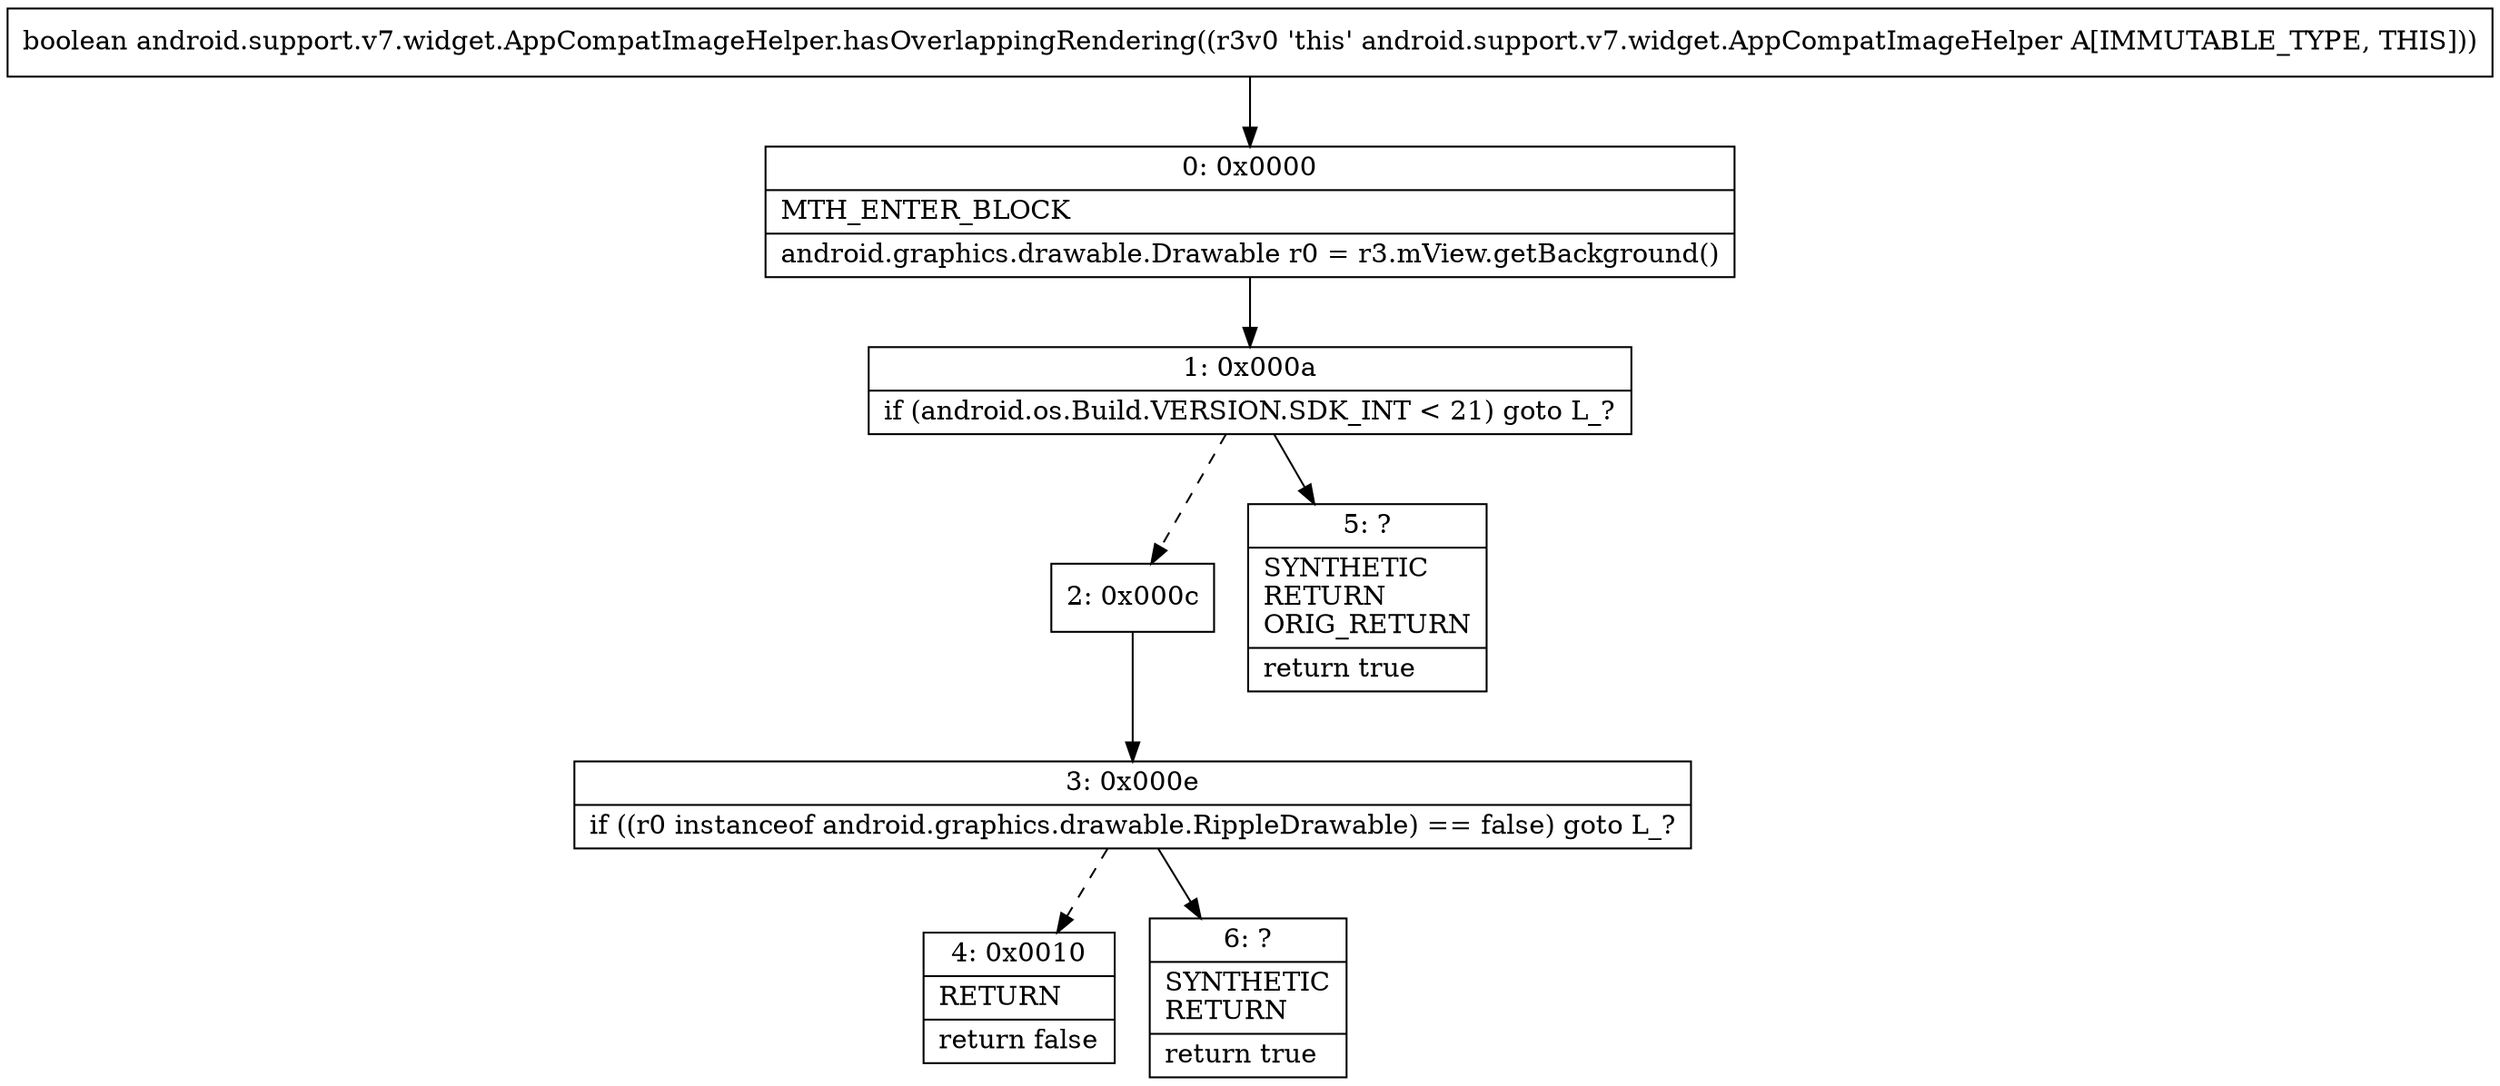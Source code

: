 digraph "CFG forandroid.support.v7.widget.AppCompatImageHelper.hasOverlappingRendering()Z" {
Node_0 [shape=record,label="{0\:\ 0x0000|MTH_ENTER_BLOCK\l|android.graphics.drawable.Drawable r0 = r3.mView.getBackground()\l}"];
Node_1 [shape=record,label="{1\:\ 0x000a|if (android.os.Build.VERSION.SDK_INT \< 21) goto L_?\l}"];
Node_2 [shape=record,label="{2\:\ 0x000c}"];
Node_3 [shape=record,label="{3\:\ 0x000e|if ((r0 instanceof android.graphics.drawable.RippleDrawable) == false) goto L_?\l}"];
Node_4 [shape=record,label="{4\:\ 0x0010|RETURN\l|return false\l}"];
Node_5 [shape=record,label="{5\:\ ?|SYNTHETIC\lRETURN\lORIG_RETURN\l|return true\l}"];
Node_6 [shape=record,label="{6\:\ ?|SYNTHETIC\lRETURN\l|return true\l}"];
MethodNode[shape=record,label="{boolean android.support.v7.widget.AppCompatImageHelper.hasOverlappingRendering((r3v0 'this' android.support.v7.widget.AppCompatImageHelper A[IMMUTABLE_TYPE, THIS])) }"];
MethodNode -> Node_0;
Node_0 -> Node_1;
Node_1 -> Node_2[style=dashed];
Node_1 -> Node_5;
Node_2 -> Node_3;
Node_3 -> Node_4[style=dashed];
Node_3 -> Node_6;
}

